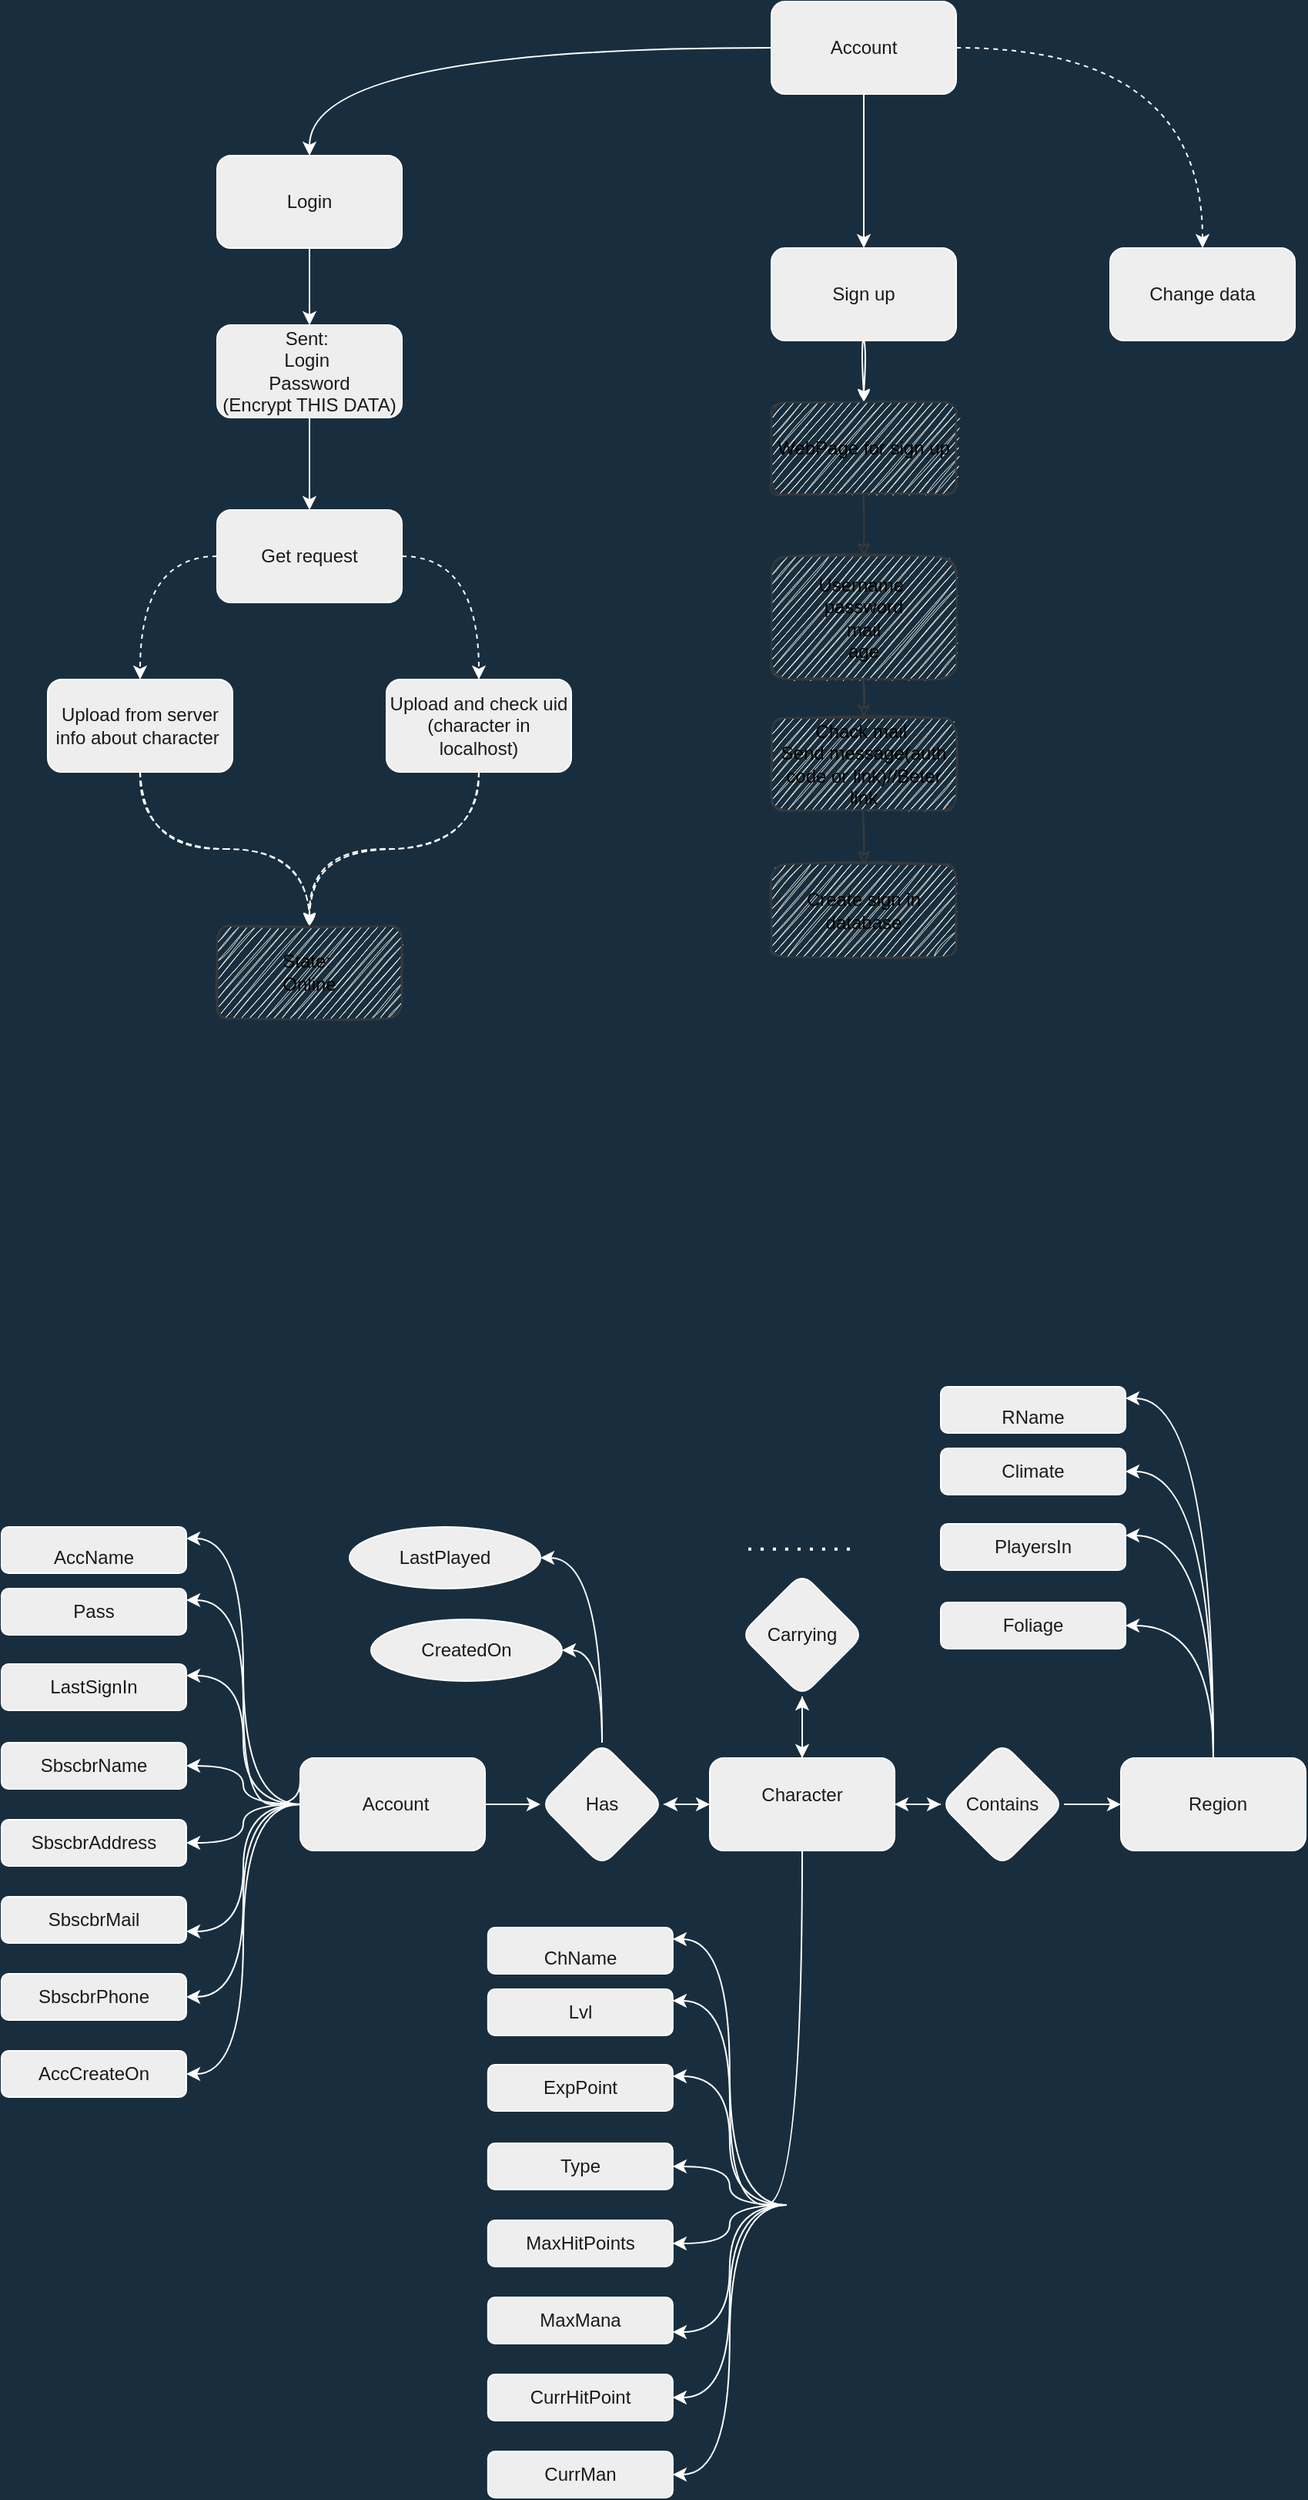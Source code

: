 <mxfile version="15.5.4" type="embed"><diagram id="xvZUNqwMbDKI735U4F8N" name="Page-1"><mxGraphModel dx="1076" dy="694" grid="1" gridSize="10" guides="1" tooltips="1" connect="1" arrows="1" fold="1" page="1" pageScale="1" pageWidth="827" pageHeight="1169" background="#182E3E" math="0" shadow="0"><root><mxCell id="0"/><mxCell id="1" parent="0"/><mxCell id="nhhLQnxz0LdLholDHexb-1" value="" style="rounded=1;whiteSpace=wrap;html=1;fillColor=#EEEEEE;strokeColor=#FFFFFF;fontColor=#1A1A1A;" parent="1" vertex="1"><mxGeometry x="100" y="1080" width="120" height="30" as="geometry"/></mxCell><mxCell id="nhhLQnxz0LdLholDHexb-2" value="" style="rounded=1;whiteSpace=wrap;html=1;fillColor=#EEEEEE;strokeColor=#FFFFFF;fontColor=#1A1A1A;" parent="1" vertex="1"><mxGeometry x="100" y="1120" width="120" height="30" as="geometry"/></mxCell><mxCell id="nhhLQnxz0LdLholDHexb-3" value="" style="rounded=1;whiteSpace=wrap;html=1;fillColor=#EEEEEE;strokeColor=#FFFFFF;fontColor=#1A1A1A;" parent="1" vertex="1"><mxGeometry x="100" y="1420" width="120" height="30" as="geometry"/></mxCell><mxCell id="nhhLQnxz0LdLholDHexb-4" value="" style="rounded=1;whiteSpace=wrap;html=1;fillColor=#EEEEEE;strokeColor=#FFFFFF;fontColor=#1A1A1A;" parent="1" vertex="1"><mxGeometry x="100" y="1370" width="120" height="30" as="geometry"/></mxCell><mxCell id="nhhLQnxz0LdLholDHexb-5" value="" style="rounded=1;whiteSpace=wrap;html=1;fillColor=#EEEEEE;strokeColor=#FFFFFF;fontColor=#1A1A1A;" parent="1" vertex="1"><mxGeometry x="100" y="1270" width="120" height="30" as="geometry"/></mxCell><mxCell id="nhhLQnxz0LdLholDHexb-6" value="" style="rounded=1;whiteSpace=wrap;html=1;fillColor=#EEEEEE;strokeColor=#FFFFFF;fontColor=#1A1A1A;" parent="1" vertex="1"><mxGeometry x="100" y="1320" width="120" height="30" as="geometry"/></mxCell><mxCell id="nhhLQnxz0LdLholDHexb-7" value="" style="rounded=1;whiteSpace=wrap;html=1;fillColor=#EEEEEE;strokeColor=#FFFFFF;fontColor=#1A1A1A;" parent="1" vertex="1"><mxGeometry x="100" y="1169" width="120" height="30" as="geometry"/></mxCell><mxCell id="nhhLQnxz0LdLholDHexb-8" value="" style="rounded=1;whiteSpace=wrap;html=1;fillColor=#EEEEEE;strokeColor=#FFFFFF;fontColor=#1A1A1A;" parent="1" vertex="1"><mxGeometry x="100" y="1220" width="120" height="30" as="geometry"/></mxCell><mxCell id="nhhLQnxz0LdLholDHexb-11" style="edgeStyle=orthogonalEdgeStyle;rounded=1;orthogonalLoop=1;jettySize=auto;html=1;exitX=0;exitY=0.25;exitDx=0;exitDy=0;entryX=1;entryY=0.25;entryDx=0;entryDy=0;curved=1;labelBackgroundColor=#182E3E;strokeColor=#FFFFFF;fontColor=#FFFFFF;" parent="1" source="nhhLQnxz0LdLholDHexb-9" target="nhhLQnxz0LdLholDHexb-2" edge="1"><mxGeometry relative="1" as="geometry"><Array as="points"><mxPoint x="294" y="1260"/><mxPoint x="257" y="1260"/><mxPoint x="257" y="1128"/></Array></mxGeometry></mxCell><mxCell id="nhhLQnxz0LdLholDHexb-12" style="edgeStyle=orthogonalEdgeStyle;rounded=1;orthogonalLoop=1;jettySize=auto;html=1;exitX=0;exitY=0.5;exitDx=0;exitDy=0;entryX=1;entryY=0.25;entryDx=0;entryDy=0;curved=1;labelBackgroundColor=#182E3E;strokeColor=#FFFFFF;fontColor=#FFFFFF;" parent="1" source="nhhLQnxz0LdLholDHexb-9" target="nhhLQnxz0LdLholDHexb-7" edge="1"><mxGeometry relative="1" as="geometry"><Array as="points"><mxPoint x="257" y="1260"/><mxPoint x="257" y="1177"/></Array></mxGeometry></mxCell><mxCell id="nhhLQnxz0LdLholDHexb-13" style="edgeStyle=orthogonalEdgeStyle;rounded=1;orthogonalLoop=1;jettySize=auto;html=1;exitX=0;exitY=0.5;exitDx=0;exitDy=0;entryX=1;entryY=0.5;entryDx=0;entryDy=0;curved=1;labelBackgroundColor=#182E3E;strokeColor=#FFFFFF;fontColor=#FFFFFF;" parent="1" source="nhhLQnxz0LdLholDHexb-9" target="nhhLQnxz0LdLholDHexb-8" edge="1"><mxGeometry relative="1" as="geometry"/></mxCell><mxCell id="nhhLQnxz0LdLholDHexb-14" style="edgeStyle=orthogonalEdgeStyle;rounded=1;orthogonalLoop=1;jettySize=auto;html=1;exitX=0;exitY=0.5;exitDx=0;exitDy=0;entryX=1;entryY=0.5;entryDx=0;entryDy=0;curved=1;labelBackgroundColor=#182E3E;strokeColor=#FFFFFF;fontColor=#FFFFFF;" parent="1" source="nhhLQnxz0LdLholDHexb-9" target="nhhLQnxz0LdLholDHexb-5" edge="1"><mxGeometry relative="1" as="geometry"/></mxCell><mxCell id="nhhLQnxz0LdLholDHexb-15" style="edgeStyle=orthogonalEdgeStyle;rounded=1;orthogonalLoop=1;jettySize=auto;html=1;exitX=0;exitY=0.5;exitDx=0;exitDy=0;entryX=1;entryY=0.75;entryDx=0;entryDy=0;curved=1;labelBackgroundColor=#182E3E;strokeColor=#FFFFFF;fontColor=#FFFFFF;" parent="1" source="nhhLQnxz0LdLholDHexb-9" target="nhhLQnxz0LdLholDHexb-6" edge="1"><mxGeometry relative="1" as="geometry"/></mxCell><mxCell id="nhhLQnxz0LdLholDHexb-16" style="edgeStyle=orthogonalEdgeStyle;rounded=1;orthogonalLoop=1;jettySize=auto;html=1;exitX=0;exitY=0.5;exitDx=0;exitDy=0;entryX=1;entryY=0.25;entryDx=0;entryDy=0;curved=1;labelBackgroundColor=#182E3E;strokeColor=#FFFFFF;fontColor=#FFFFFF;" parent="1" source="nhhLQnxz0LdLholDHexb-9" target="nhhLQnxz0LdLholDHexb-1" edge="1"><mxGeometry relative="1" as="geometry"/></mxCell><mxCell id="nhhLQnxz0LdLholDHexb-17" style="edgeStyle=orthogonalEdgeStyle;rounded=1;orthogonalLoop=1;jettySize=auto;html=1;exitX=0;exitY=0.5;exitDx=0;exitDy=0;entryX=1;entryY=0.5;entryDx=0;entryDy=0;curved=1;labelBackgroundColor=#182E3E;strokeColor=#FFFFFF;fontColor=#FFFFFF;" parent="1" source="nhhLQnxz0LdLholDHexb-9" target="nhhLQnxz0LdLholDHexb-4" edge="1"><mxGeometry relative="1" as="geometry"/></mxCell><mxCell id="nhhLQnxz0LdLholDHexb-18" style="edgeStyle=orthogonalEdgeStyle;rounded=1;orthogonalLoop=1;jettySize=auto;html=1;exitX=0;exitY=0.5;exitDx=0;exitDy=0;entryX=1;entryY=0.5;entryDx=0;entryDy=0;curved=1;labelBackgroundColor=#182E3E;strokeColor=#FFFFFF;fontColor=#FFFFFF;" parent="1" source="nhhLQnxz0LdLholDHexb-9" target="nhhLQnxz0LdLholDHexb-3" edge="1"><mxGeometry relative="1" as="geometry"/></mxCell><mxCell id="nhhLQnxz0LdLholDHexb-20" style="edgeStyle=orthogonalEdgeStyle;rounded=1;orthogonalLoop=1;jettySize=auto;html=1;exitX=1;exitY=0.5;exitDx=0;exitDy=0;entryX=0;entryY=0.5;entryDx=0;entryDy=0;curved=1;labelBackgroundColor=#182E3E;strokeColor=#FFFFFF;fontColor=#FFFFFF;" parent="1" source="nhhLQnxz0LdLholDHexb-9" target="nhhLQnxz0LdLholDHexb-19" edge="1"><mxGeometry relative="1" as="geometry"/></mxCell><mxCell id="nhhLQnxz0LdLholDHexb-9" value="" style="rounded=1;whiteSpace=wrap;html=1;fillColor=#EEEEEE;strokeColor=#FFFFFF;fontColor=#1A1A1A;" parent="1" vertex="1"><mxGeometry x="294" y="1230" width="120" height="60" as="geometry"/></mxCell><mxCell id="nhhLQnxz0LdLholDHexb-23" style="edgeStyle=orthogonalEdgeStyle;rounded=1;orthogonalLoop=1;jettySize=auto;html=1;exitX=0.5;exitY=0;exitDx=0;exitDy=0;entryX=1;entryY=0.5;entryDx=0;entryDy=0;curved=1;labelBackgroundColor=#182E3E;strokeColor=#FFFFFF;fontColor=#FFFFFF;" parent="1" source="nhhLQnxz0LdLholDHexb-19" target="nhhLQnxz0LdLholDHexb-22" edge="1"><mxGeometry relative="1" as="geometry"/></mxCell><mxCell id="nhhLQnxz0LdLholDHexb-24" style="edgeStyle=orthogonalEdgeStyle;rounded=1;orthogonalLoop=1;jettySize=auto;html=1;exitX=0.5;exitY=0;exitDx=0;exitDy=0;entryX=1;entryY=0.5;entryDx=0;entryDy=0;curved=1;labelBackgroundColor=#182E3E;strokeColor=#FFFFFF;fontColor=#FFFFFF;" parent="1" source="nhhLQnxz0LdLholDHexb-19" target="nhhLQnxz0LdLholDHexb-21" edge="1"><mxGeometry relative="1" as="geometry"/></mxCell><mxCell id="nhhLQnxz0LdLholDHexb-42" style="edgeStyle=orthogonalEdgeStyle;rounded=1;orthogonalLoop=1;jettySize=auto;html=1;exitX=1;exitY=0.5;exitDx=0;exitDy=0;entryX=0;entryY=0.5;entryDx=0;entryDy=0;curved=1;labelBackgroundColor=#182E3E;strokeColor=#FFFFFF;fontColor=#FFFFFF;" parent="1" source="nhhLQnxz0LdLholDHexb-19" target="nhhLQnxz0LdLholDHexb-41" edge="1"><mxGeometry relative="1" as="geometry"/></mxCell><mxCell id="nhhLQnxz0LdLholDHexb-19" value="" style="rhombus;whiteSpace=wrap;html=1;rounded=1;fillColor=#EEEEEE;strokeColor=#FFFFFF;fontColor=#1A1A1A;" parent="1" vertex="1"><mxGeometry x="450" y="1220" width="80" height="80" as="geometry"/></mxCell><mxCell id="nhhLQnxz0LdLholDHexb-21" value="" style="ellipse;whiteSpace=wrap;html=1;rounded=1;fillColor=#EEEEEE;strokeColor=#FFFFFF;fontColor=#1A1A1A;" parent="1" vertex="1"><mxGeometry x="326" y="1080" width="124" height="40" as="geometry"/></mxCell><mxCell id="nhhLQnxz0LdLholDHexb-22" value="" style="ellipse;whiteSpace=wrap;html=1;rounded=1;fillColor=#EEEEEE;strokeColor=#FFFFFF;fontColor=#1A1A1A;" parent="1" vertex="1"><mxGeometry x="340" y="1140" width="124" height="40" as="geometry"/></mxCell><mxCell id="nhhLQnxz0LdLholDHexb-43" style="edgeStyle=orthogonalEdgeStyle;rounded=1;orthogonalLoop=1;jettySize=auto;html=1;exitX=0;exitY=0.5;exitDx=0;exitDy=0;curved=1;labelBackgroundColor=#182E3E;strokeColor=#FFFFFF;fontColor=#FFFFFF;" parent="1" source="nhhLQnxz0LdLholDHexb-41" target="nhhLQnxz0LdLholDHexb-19" edge="1"><mxGeometry relative="1" as="geometry"/></mxCell><mxCell id="nhhLQnxz0LdLholDHexb-45" style="edgeStyle=orthogonalEdgeStyle;rounded=1;orthogonalLoop=1;jettySize=auto;html=1;exitX=1;exitY=0.5;exitDx=0;exitDy=0;entryX=0;entryY=0.5;entryDx=0;entryDy=0;curved=1;labelBackgroundColor=#182E3E;strokeColor=#FFFFFF;fontColor=#FFFFFF;" parent="1" source="nhhLQnxz0LdLholDHexb-41" target="nhhLQnxz0LdLholDHexb-44" edge="1"><mxGeometry relative="1" as="geometry"/></mxCell><mxCell id="nhhLQnxz0LdLholDHexb-48" style="edgeStyle=orthogonalEdgeStyle;rounded=1;orthogonalLoop=1;jettySize=auto;html=1;exitX=0.5;exitY=0;exitDx=0;exitDy=0;entryX=0.5;entryY=1;entryDx=0;entryDy=0;curved=1;labelBackgroundColor=#182E3E;strokeColor=#FFFFFF;fontColor=#FFFFFF;" parent="1" source="nhhLQnxz0LdLholDHexb-41" target="nhhLQnxz0LdLholDHexb-47" edge="1"><mxGeometry relative="1" as="geometry"/></mxCell><mxCell id="nhhLQnxz0LdLholDHexb-41" value="" style="rounded=1;whiteSpace=wrap;html=1;fillColor=#EEEEEE;strokeColor=#FFFFFF;fontColor=#1A1A1A;" parent="1" vertex="1"><mxGeometry x="560" y="1230" width="120" height="60" as="geometry"/></mxCell><mxCell id="nhhLQnxz0LdLholDHexb-46" style="edgeStyle=orthogonalEdgeStyle;rounded=1;orthogonalLoop=1;jettySize=auto;html=1;exitX=0;exitY=0.5;exitDx=0;exitDy=0;curved=1;labelBackgroundColor=#182E3E;strokeColor=#FFFFFF;fontColor=#FFFFFF;" parent="1" source="nhhLQnxz0LdLholDHexb-44" edge="1"><mxGeometry relative="1" as="geometry"><mxPoint x="680" y="1260" as="targetPoint"/></mxGeometry></mxCell><mxCell id="nhhLQnxz0LdLholDHexb-92" style="edgeStyle=orthogonalEdgeStyle;rounded=1;orthogonalLoop=1;jettySize=auto;html=1;exitX=1;exitY=0.5;exitDx=0;exitDy=0;entryX=0;entryY=0.5;entryDx=0;entryDy=0;curved=1;labelBackgroundColor=#182E3E;strokeColor=#FFFFFF;fontColor=#FFFFFF;" parent="1" source="nhhLQnxz0LdLholDHexb-44" target="nhhLQnxz0LdLholDHexb-91" edge="1"><mxGeometry relative="1" as="geometry"/></mxCell><mxCell id="nhhLQnxz0LdLholDHexb-44" value="" style="rhombus;whiteSpace=wrap;html=1;rounded=1;fillColor=#EEEEEE;strokeColor=#FFFFFF;fontColor=#1A1A1A;" parent="1" vertex="1"><mxGeometry x="710" y="1220" width="80" height="80" as="geometry"/></mxCell><mxCell id="nhhLQnxz0LdLholDHexb-49" style="edgeStyle=orthogonalEdgeStyle;rounded=1;orthogonalLoop=1;jettySize=auto;html=1;exitX=0.5;exitY=1;exitDx=0;exitDy=0;curved=1;labelBackgroundColor=#182E3E;strokeColor=#FFFFFF;fontColor=#FFFFFF;" parent="1" source="nhhLQnxz0LdLholDHexb-47" edge="1"><mxGeometry relative="1" as="geometry"><mxPoint x="620" y="1230" as="targetPoint"/></mxGeometry></mxCell><mxCell id="nhhLQnxz0LdLholDHexb-47" value="" style="rhombus;whiteSpace=wrap;html=1;rounded=1;fillColor=#EEEEEE;strokeColor=#FFFFFF;fontColor=#1A1A1A;" parent="1" vertex="1"><mxGeometry x="580" y="1110" width="80" height="80" as="geometry"/></mxCell><mxCell id="nhhLQnxz0LdLholDHexb-50" value="AccName" style="text;html=1;strokeColor=none;fillColor=none;align=center;verticalAlign=middle;whiteSpace=wrap;rounded=1;fontColor=#1A1A1A;" parent="1" vertex="1"><mxGeometry x="130" y="1085" width="60" height="30" as="geometry"/></mxCell><mxCell id="nhhLQnxz0LdLholDHexb-51" value="LastSignIn" style="text;html=1;strokeColor=none;fillColor=none;align=center;verticalAlign=middle;whiteSpace=wrap;rounded=1;fontColor=#1A1A1A;" parent="1" vertex="1"><mxGeometry x="130" y="1169" width="60" height="30" as="geometry"/></mxCell><mxCell id="nhhLQnxz0LdLholDHexb-52" value="SbscbrName" style="text;html=1;strokeColor=none;fillColor=none;align=center;verticalAlign=middle;whiteSpace=wrap;rounded=1;fontColor=#1A1A1A;" parent="1" vertex="1"><mxGeometry x="130" y="1220" width="60" height="30" as="geometry"/></mxCell><mxCell id="nhhLQnxz0LdLholDHexb-53" value="SbscbrAddress" style="text;html=1;strokeColor=none;fillColor=none;align=center;verticalAlign=middle;whiteSpace=wrap;rounded=1;fontColor=#1A1A1A;" parent="1" vertex="1"><mxGeometry x="130" y="1270" width="60" height="30" as="geometry"/></mxCell><mxCell id="nhhLQnxz0LdLholDHexb-54" value="SbscbrMail" style="text;html=1;strokeColor=none;fillColor=none;align=center;verticalAlign=middle;whiteSpace=wrap;rounded=1;fontColor=#1A1A1A;" parent="1" vertex="1"><mxGeometry x="130" y="1320" width="60" height="30" as="geometry"/></mxCell><mxCell id="nhhLQnxz0LdLholDHexb-55" value="SbscbrPhone" style="text;html=1;strokeColor=none;fillColor=none;align=center;verticalAlign=middle;whiteSpace=wrap;rounded=1;fontColor=#1A1A1A;" parent="1" vertex="1"><mxGeometry x="130" y="1370" width="60" height="30" as="geometry"/></mxCell><mxCell id="nhhLQnxz0LdLholDHexb-56" value="AccCreateOn" style="text;html=1;strokeColor=none;fillColor=none;align=center;verticalAlign=middle;whiteSpace=wrap;rounded=1;fontColor=#1A1A1A;" parent="1" vertex="1"><mxGeometry x="130" y="1420" width="60" height="30" as="geometry"/></mxCell><mxCell id="nhhLQnxz0LdLholDHexb-59" value="Pass" style="text;html=1;strokeColor=none;fillColor=none;align=center;verticalAlign=middle;whiteSpace=wrap;rounded=1;fontColor=#1A1A1A;" parent="1" vertex="1"><mxGeometry x="130" y="1120" width="60" height="30" as="geometry"/></mxCell><mxCell id="nhhLQnxz0LdLholDHexb-60" value="" style="rounded=1;whiteSpace=wrap;html=1;fillColor=#EEEEEE;strokeColor=#FFFFFF;fontColor=#1A1A1A;" parent="1" vertex="1"><mxGeometry x="415.93" y="1340" width="120" height="30" as="geometry"/></mxCell><mxCell id="nhhLQnxz0LdLholDHexb-61" value="" style="rounded=1;whiteSpace=wrap;html=1;fillColor=#EEEEEE;strokeColor=#FFFFFF;fontColor=#1A1A1A;" parent="1" vertex="1"><mxGeometry x="415.93" y="1380" width="120" height="30" as="geometry"/></mxCell><mxCell id="nhhLQnxz0LdLholDHexb-62" value="" style="rounded=1;whiteSpace=wrap;html=1;fillColor=#EEEEEE;strokeColor=#FFFFFF;fontColor=#1A1A1A;" parent="1" vertex="1"><mxGeometry x="415.93" y="1680" width="120" height="30" as="geometry"/></mxCell><mxCell id="nhhLQnxz0LdLholDHexb-63" value="" style="rounded=1;whiteSpace=wrap;html=1;fillColor=#EEEEEE;strokeColor=#FFFFFF;fontColor=#1A1A1A;" parent="1" vertex="1"><mxGeometry x="415.93" y="1630" width="120" height="30" as="geometry"/></mxCell><mxCell id="nhhLQnxz0LdLholDHexb-64" value="" style="rounded=1;whiteSpace=wrap;html=1;fillColor=#EEEEEE;strokeColor=#FFFFFF;fontColor=#1A1A1A;" parent="1" vertex="1"><mxGeometry x="415.93" y="1530" width="120" height="30" as="geometry"/></mxCell><mxCell id="nhhLQnxz0LdLholDHexb-65" value="" style="rounded=1;whiteSpace=wrap;html=1;fillColor=#EEEEEE;strokeColor=#FFFFFF;fontColor=#1A1A1A;" parent="1" vertex="1"><mxGeometry x="415.93" y="1580" width="120" height="30" as="geometry"/></mxCell><mxCell id="nhhLQnxz0LdLholDHexb-66" value="" style="rounded=1;whiteSpace=wrap;html=1;fillColor=#EEEEEE;strokeColor=#FFFFFF;fontColor=#1A1A1A;" parent="1" vertex="1"><mxGeometry x="415.93" y="1429" width="120" height="30" as="geometry"/></mxCell><mxCell id="nhhLQnxz0LdLholDHexb-67" value="" style="rounded=1;whiteSpace=wrap;html=1;fillColor=#EEEEEE;strokeColor=#FFFFFF;fontColor=#1A1A1A;" parent="1" vertex="1"><mxGeometry x="415.93" y="1480" width="120" height="30" as="geometry"/></mxCell><mxCell id="nhhLQnxz0LdLholDHexb-68" style="edgeStyle=orthogonalEdgeStyle;rounded=1;orthogonalLoop=1;jettySize=auto;html=1;exitX=0.5;exitY=1;exitDx=0;exitDy=0;entryX=1;entryY=0.25;entryDx=0;entryDy=0;curved=1;labelBackgroundColor=#182E3E;strokeColor=#FFFFFF;fontColor=#FFFFFF;" parent="1" source="nhhLQnxz0LdLholDHexb-41" target="nhhLQnxz0LdLholDHexb-61" edge="1"><mxGeometry relative="1" as="geometry"><mxPoint x="609.93" y="1505" as="sourcePoint"/><Array as="points"><mxPoint x="620" y="1520"/><mxPoint x="573" y="1520"/><mxPoint x="573" y="1387"/></Array></mxGeometry></mxCell><mxCell id="nhhLQnxz0LdLholDHexb-69" style="edgeStyle=orthogonalEdgeStyle;rounded=1;orthogonalLoop=1;jettySize=auto;html=1;exitX=0;exitY=0.5;exitDx=0;exitDy=0;entryX=1;entryY=0.25;entryDx=0;entryDy=0;curved=1;labelBackgroundColor=#182E3E;strokeColor=#FFFFFF;fontColor=#FFFFFF;" parent="1" target="nhhLQnxz0LdLholDHexb-66" edge="1"><mxGeometry relative="1" as="geometry"><mxPoint x="609.93" y="1520" as="sourcePoint"/><Array as="points"><mxPoint x="572.93" y="1520"/><mxPoint x="572.93" y="1437"/></Array></mxGeometry></mxCell><mxCell id="nhhLQnxz0LdLholDHexb-70" style="edgeStyle=orthogonalEdgeStyle;rounded=1;orthogonalLoop=1;jettySize=auto;html=1;exitX=0;exitY=0.5;exitDx=0;exitDy=0;entryX=1;entryY=0.5;entryDx=0;entryDy=0;curved=1;labelBackgroundColor=#182E3E;strokeColor=#FFFFFF;fontColor=#FFFFFF;" parent="1" target="nhhLQnxz0LdLholDHexb-67" edge="1"><mxGeometry relative="1" as="geometry"><mxPoint x="609.93" y="1520" as="sourcePoint"/></mxGeometry></mxCell><mxCell id="nhhLQnxz0LdLholDHexb-71" style="edgeStyle=orthogonalEdgeStyle;rounded=1;orthogonalLoop=1;jettySize=auto;html=1;exitX=0;exitY=0.5;exitDx=0;exitDy=0;entryX=1;entryY=0.5;entryDx=0;entryDy=0;curved=1;labelBackgroundColor=#182E3E;strokeColor=#FFFFFF;fontColor=#FFFFFF;" parent="1" target="nhhLQnxz0LdLholDHexb-64" edge="1"><mxGeometry relative="1" as="geometry"><mxPoint x="609.93" y="1520" as="sourcePoint"/></mxGeometry></mxCell><mxCell id="nhhLQnxz0LdLholDHexb-72" style="edgeStyle=orthogonalEdgeStyle;rounded=1;orthogonalLoop=1;jettySize=auto;html=1;exitX=0;exitY=0.5;exitDx=0;exitDy=0;entryX=1;entryY=0.75;entryDx=0;entryDy=0;curved=1;labelBackgroundColor=#182E3E;strokeColor=#FFFFFF;fontColor=#FFFFFF;" parent="1" target="nhhLQnxz0LdLholDHexb-65" edge="1"><mxGeometry relative="1" as="geometry"><mxPoint x="609.93" y="1520" as="sourcePoint"/></mxGeometry></mxCell><mxCell id="nhhLQnxz0LdLholDHexb-73" style="edgeStyle=orthogonalEdgeStyle;rounded=1;orthogonalLoop=1;jettySize=auto;html=1;exitX=0;exitY=0.5;exitDx=0;exitDy=0;entryX=1;entryY=0.25;entryDx=0;entryDy=0;curved=1;labelBackgroundColor=#182E3E;strokeColor=#FFFFFF;fontColor=#FFFFFF;" parent="1" target="nhhLQnxz0LdLholDHexb-60" edge="1"><mxGeometry relative="1" as="geometry"><mxPoint x="609.93" y="1520" as="sourcePoint"/></mxGeometry></mxCell><mxCell id="nhhLQnxz0LdLholDHexb-74" style="edgeStyle=orthogonalEdgeStyle;rounded=1;orthogonalLoop=1;jettySize=auto;html=1;exitX=0;exitY=0.5;exitDx=0;exitDy=0;entryX=1;entryY=0.5;entryDx=0;entryDy=0;curved=1;labelBackgroundColor=#182E3E;strokeColor=#FFFFFF;fontColor=#FFFFFF;" parent="1" target="nhhLQnxz0LdLholDHexb-63" edge="1"><mxGeometry relative="1" as="geometry"><mxPoint x="609.93" y="1520" as="sourcePoint"/></mxGeometry></mxCell><mxCell id="nhhLQnxz0LdLholDHexb-75" style="edgeStyle=orthogonalEdgeStyle;rounded=1;orthogonalLoop=1;jettySize=auto;html=1;exitX=0;exitY=0.5;exitDx=0;exitDy=0;entryX=1;entryY=0.5;entryDx=0;entryDy=0;curved=1;labelBackgroundColor=#182E3E;strokeColor=#FFFFFF;fontColor=#FFFFFF;" parent="1" target="nhhLQnxz0LdLholDHexb-62" edge="1"><mxGeometry relative="1" as="geometry"><mxPoint x="609.93" y="1520" as="sourcePoint"/></mxGeometry></mxCell><mxCell id="nhhLQnxz0LdLholDHexb-76" value="ChName" style="text;html=1;strokeColor=none;fillColor=none;align=center;verticalAlign=middle;whiteSpace=wrap;rounded=1;fontColor=#1A1A1A;" parent="1" vertex="1"><mxGeometry x="445.93" y="1345" width="60" height="30" as="geometry"/></mxCell><mxCell id="nhhLQnxz0LdLholDHexb-77" value="ExpPoint" style="text;html=1;strokeColor=none;fillColor=none;align=center;verticalAlign=middle;whiteSpace=wrap;rounded=1;fontColor=#1A1A1A;" parent="1" vertex="1"><mxGeometry x="445.93" y="1429" width="60" height="30" as="geometry"/></mxCell><mxCell id="nhhLQnxz0LdLholDHexb-78" value="Type" style="text;html=1;strokeColor=none;fillColor=none;align=center;verticalAlign=middle;whiteSpace=wrap;rounded=1;fontColor=#1A1A1A;" parent="1" vertex="1"><mxGeometry x="445.93" y="1480" width="60" height="30" as="geometry"/></mxCell><mxCell id="nhhLQnxz0LdLholDHexb-79" value="MaxHitPoints" style="text;html=1;strokeColor=none;fillColor=none;align=center;verticalAlign=middle;whiteSpace=wrap;rounded=1;fontColor=#1A1A1A;" parent="1" vertex="1"><mxGeometry x="445.93" y="1530" width="60" height="30" as="geometry"/></mxCell><mxCell id="nhhLQnxz0LdLholDHexb-80" value="MaxMana" style="text;html=1;strokeColor=none;fillColor=none;align=center;verticalAlign=middle;whiteSpace=wrap;rounded=1;fontColor=#1A1A1A;" parent="1" vertex="1"><mxGeometry x="445.93" y="1580" width="60" height="30" as="geometry"/></mxCell><mxCell id="nhhLQnxz0LdLholDHexb-81" value="CurrHitPoint" style="text;html=1;strokeColor=none;fillColor=none;align=center;verticalAlign=middle;whiteSpace=wrap;rounded=1;fontColor=#1A1A1A;" parent="1" vertex="1"><mxGeometry x="445.93" y="1630" width="60" height="30" as="geometry"/></mxCell><mxCell id="nhhLQnxz0LdLholDHexb-82" value="CurrMan" style="text;html=1;strokeColor=none;fillColor=none;align=center;verticalAlign=middle;whiteSpace=wrap;rounded=1;fontColor=#1A1A1A;" parent="1" vertex="1"><mxGeometry x="445.93" y="1680" width="60" height="30" as="geometry"/></mxCell><mxCell id="nhhLQnxz0LdLholDHexb-83" value="Lvl" style="text;html=1;strokeColor=none;fillColor=none;align=center;verticalAlign=middle;whiteSpace=wrap;rounded=1;fontColor=#1A1A1A;" parent="1" vertex="1"><mxGeometry x="445.93" y="1380" width="60" height="30" as="geometry"/></mxCell><mxCell id="nhhLQnxz0LdLholDHexb-84" value="Account" style="text;html=1;strokeColor=none;fillColor=none;align=center;verticalAlign=middle;whiteSpace=wrap;rounded=1;fontColor=#1A1A1A;" parent="1" vertex="1"><mxGeometry x="326" y="1245" width="60" height="30" as="geometry"/></mxCell><mxCell id="nhhLQnxz0LdLholDHexb-85" value="CreatedOn" style="text;html=1;strokeColor=none;fillColor=none;align=center;verticalAlign=middle;whiteSpace=wrap;rounded=1;fontColor=#1A1A1A;" parent="1" vertex="1"><mxGeometry x="372" y="1145" width="60" height="30" as="geometry"/></mxCell><mxCell id="nhhLQnxz0LdLholDHexb-86" value="LastPlayed" style="text;html=1;strokeColor=none;fillColor=none;align=center;verticalAlign=middle;whiteSpace=wrap;rounded=1;fontColor=#1A1A1A;" parent="1" vertex="1"><mxGeometry x="358" y="1085" width="60" height="30" as="geometry"/></mxCell><mxCell id="nhhLQnxz0LdLholDHexb-87" value="Has" style="text;html=1;strokeColor=none;fillColor=none;align=center;verticalAlign=middle;whiteSpace=wrap;rounded=1;fontColor=#1A1A1A;" parent="1" vertex="1"><mxGeometry x="460" y="1245" width="60" height="30" as="geometry"/></mxCell><mxCell id="nhhLQnxz0LdLholDHexb-88" value="Character" style="text;html=1;strokeColor=none;fillColor=none;align=center;verticalAlign=middle;whiteSpace=wrap;rounded=1;fontColor=#1A1A1A;" parent="1" vertex="1"><mxGeometry x="590" y="1239" width="60" height="30" as="geometry"/></mxCell><mxCell id="nhhLQnxz0LdLholDHexb-89" value="Carrying" style="text;html=1;strokeColor=none;fillColor=none;align=center;verticalAlign=middle;whiteSpace=wrap;rounded=1;fontColor=#1A1A1A;" parent="1" vertex="1"><mxGeometry x="590" y="1135" width="60" height="30" as="geometry"/></mxCell><mxCell id="nhhLQnxz0LdLholDHexb-90" value="Contains" style="text;html=1;strokeColor=none;fillColor=none;align=center;verticalAlign=middle;whiteSpace=wrap;rounded=1;fontColor=#1A1A1A;" parent="1" vertex="1"><mxGeometry x="720" y="1245" width="60" height="30" as="geometry"/></mxCell><mxCell id="nhhLQnxz0LdLholDHexb-105" style="edgeStyle=orthogonalEdgeStyle;rounded=1;orthogonalLoop=1;jettySize=auto;html=1;exitX=0.5;exitY=0;exitDx=0;exitDy=0;entryX=1;entryY=0.5;entryDx=0;entryDy=0;curved=1;labelBackgroundColor=#182E3E;strokeColor=#FFFFFF;fontColor=#FFFFFF;" parent="1" source="nhhLQnxz0LdLholDHexb-91" target="nhhLQnxz0LdLholDHexb-94" edge="1"><mxGeometry relative="1" as="geometry"/></mxCell><mxCell id="nhhLQnxz0LdLholDHexb-91" value="" style="rounded=1;whiteSpace=wrap;html=1;fillColor=#EEEEEE;strokeColor=#FFFFFF;fontColor=#1A1A1A;" parent="1" vertex="1"><mxGeometry x="827" y="1230" width="120" height="60" as="geometry"/></mxCell><mxCell id="nhhLQnxz0LdLholDHexb-93" value="" style="rounded=1;whiteSpace=wrap;html=1;fillColor=#EEEEEE;strokeColor=#FFFFFF;fontColor=#1A1A1A;" parent="1" vertex="1"><mxGeometry x="710" y="989" width="120" height="30" as="geometry"/></mxCell><mxCell id="nhhLQnxz0LdLholDHexb-94" value="" style="rounded=1;whiteSpace=wrap;html=1;fillColor=#EEEEEE;strokeColor=#FFFFFF;fontColor=#1A1A1A;" parent="1" vertex="1"><mxGeometry x="710" y="1029" width="120" height="30" as="geometry"/></mxCell><mxCell id="nhhLQnxz0LdLholDHexb-95" value="" style="rounded=1;whiteSpace=wrap;html=1;fillColor=#EEEEEE;strokeColor=#FFFFFF;fontColor=#1A1A1A;" parent="1" vertex="1"><mxGeometry x="710" y="1078" width="120" height="30" as="geometry"/></mxCell><mxCell id="nhhLQnxz0LdLholDHexb-96" value="" style="rounded=1;whiteSpace=wrap;html=1;fillColor=#EEEEEE;strokeColor=#FFFFFF;fontColor=#1A1A1A;" parent="1" vertex="1"><mxGeometry x="710" y="1129" width="120" height="30" as="geometry"/></mxCell><mxCell id="nhhLQnxz0LdLholDHexb-97" style="edgeStyle=orthogonalEdgeStyle;rounded=1;orthogonalLoop=1;jettySize=auto;html=1;exitX=0.5;exitY=0;exitDx=0;exitDy=0;entryX=1;entryY=0.25;entryDx=0;entryDy=0;curved=1;labelBackgroundColor=#182E3E;strokeColor=#FFFFFF;fontColor=#FFFFFF;" parent="1" source="nhhLQnxz0LdLholDHexb-91" target="nhhLQnxz0LdLholDHexb-95" edge="1"><mxGeometry relative="1" as="geometry"><mxPoint x="904" y="1169" as="sourcePoint"/><Array as="points"><mxPoint x="887" y="1085"/></Array></mxGeometry></mxCell><mxCell id="nhhLQnxz0LdLholDHexb-98" style="edgeStyle=orthogonalEdgeStyle;rounded=1;orthogonalLoop=1;jettySize=auto;html=1;exitX=0.5;exitY=0;exitDx=0;exitDy=0;entryX=1;entryY=0.5;entryDx=0;entryDy=0;curved=1;labelBackgroundColor=#182E3E;strokeColor=#FFFFFF;fontColor=#FFFFFF;" parent="1" source="nhhLQnxz0LdLholDHexb-91" target="nhhLQnxz0LdLholDHexb-96" edge="1"><mxGeometry relative="1" as="geometry"><mxPoint x="904" y="1169" as="sourcePoint"/></mxGeometry></mxCell><mxCell id="nhhLQnxz0LdLholDHexb-99" style="edgeStyle=orthogonalEdgeStyle;rounded=1;orthogonalLoop=1;jettySize=auto;html=1;exitX=0.5;exitY=0;exitDx=0;exitDy=0;entryX=1;entryY=0.25;entryDx=0;entryDy=0;curved=1;labelBackgroundColor=#182E3E;strokeColor=#FFFFFF;fontColor=#FFFFFF;" parent="1" source="nhhLQnxz0LdLholDHexb-91" target="nhhLQnxz0LdLholDHexb-93" edge="1"><mxGeometry relative="1" as="geometry"><mxPoint x="904" y="1169" as="sourcePoint"/></mxGeometry></mxCell><mxCell id="nhhLQnxz0LdLholDHexb-100" value="RName" style="text;html=1;strokeColor=none;fillColor=none;align=center;verticalAlign=middle;whiteSpace=wrap;rounded=1;fontColor=#1A1A1A;" parent="1" vertex="1"><mxGeometry x="740" y="994" width="60" height="30" as="geometry"/></mxCell><mxCell id="nhhLQnxz0LdLholDHexb-101" value="PlayersIn" style="text;html=1;strokeColor=none;fillColor=none;align=center;verticalAlign=middle;whiteSpace=wrap;rounded=1;fontColor=#1A1A1A;" parent="1" vertex="1"><mxGeometry x="740" y="1078" width="60" height="30" as="geometry"/></mxCell><mxCell id="nhhLQnxz0LdLholDHexb-102" value="Foliage" style="text;html=1;strokeColor=none;fillColor=none;align=center;verticalAlign=middle;whiteSpace=wrap;rounded=1;fontColor=#1A1A1A;" parent="1" vertex="1"><mxGeometry x="740" y="1129" width="60" height="30" as="geometry"/></mxCell><mxCell id="nhhLQnxz0LdLholDHexb-103" value="Climate" style="text;html=1;strokeColor=none;fillColor=none;align=center;verticalAlign=middle;whiteSpace=wrap;rounded=1;fontColor=#1A1A1A;" parent="1" vertex="1"><mxGeometry x="740" y="1029" width="60" height="30" as="geometry"/></mxCell><mxCell id="nhhLQnxz0LdLholDHexb-106" value="Region" style="text;html=1;strokeColor=none;fillColor=none;align=center;verticalAlign=middle;whiteSpace=wrap;rounded=1;fontColor=#1A1A1A;" parent="1" vertex="1"><mxGeometry x="860" y="1245" width="60" height="30" as="geometry"/></mxCell><mxCell id="nhhLQnxz0LdLholDHexb-107" value="" style="endArrow=none;dashed=1;html=1;dashPattern=1 3;strokeWidth=2;rounded=1;curved=1;labelBackgroundColor=#182E3E;strokeColor=#FFFFFF;fontColor=#FFFFFF;" parent="1" edge="1"><mxGeometry width="50" height="50" relative="1" as="geometry"><mxPoint x="585" y="1094.33" as="sourcePoint"/><mxPoint x="655" y="1094.33" as="targetPoint"/></mxGeometry></mxCell><mxCell id="P69U2725cBdZ90KosVGv-9" style="edgeStyle=orthogonalEdgeStyle;rounded=1;orthogonalLoop=1;jettySize=auto;html=1;exitX=0.5;exitY=1;exitDx=0;exitDy=0;entryX=0.5;entryY=0;entryDx=0;entryDy=0;curved=1;labelBackgroundColor=#182E3E;strokeColor=#FFFFFF;fontColor=#FFFFFF;" parent="1" source="P69U2725cBdZ90KosVGv-1" target="P69U2725cBdZ90KosVGv-8" edge="1"><mxGeometry relative="1" as="geometry"/></mxCell><mxCell id="P69U2725cBdZ90KosVGv-1" value="Login" style="rounded=1;whiteSpace=wrap;html=1;fillColor=#EEEEEE;strokeColor=#FFFFFF;fontColor=#1A1A1A;" parent="1" vertex="1"><mxGeometry x="240" y="190" width="120" height="60" as="geometry"/></mxCell><mxCell id="P69U2725cBdZ90KosVGv-18" style="edgeStyle=orthogonalEdgeStyle;curved=1;rounded=1;sketch=1;orthogonalLoop=1;jettySize=auto;html=1;exitX=0.5;exitY=1;exitDx=0;exitDy=0;entryX=0.5;entryY=0;entryDx=0;entryDy=0;fontColor=#FFFFFF;strokeColor=#FFFFFF;" parent="1" source="P69U2725cBdZ90KosVGv-2" target="P69U2725cBdZ90KosVGv-17" edge="1"><mxGeometry relative="1" as="geometry"/></mxCell><mxCell id="P69U2725cBdZ90KosVGv-2" value="Sign up" style="rounded=1;whiteSpace=wrap;html=1;fillColor=#EEEEEE;strokeColor=#FFFFFF;fontColor=#1A1A1A;" parent="1" vertex="1"><mxGeometry x="600" y="250" width="120" height="60" as="geometry"/></mxCell><mxCell id="P69U2725cBdZ90KosVGv-3" value="Change data" style="rounded=1;whiteSpace=wrap;html=1;fillColor=#EEEEEE;strokeColor=#FFFFFF;fontColor=#1A1A1A;" parent="1" vertex="1"><mxGeometry x="820" y="250" width="120" height="60" as="geometry"/></mxCell><mxCell id="P69U2725cBdZ90KosVGv-5" style="edgeStyle=orthogonalEdgeStyle;rounded=1;orthogonalLoop=1;jettySize=auto;html=1;exitX=0;exitY=0.5;exitDx=0;exitDy=0;curved=1;labelBackgroundColor=#182E3E;strokeColor=#FFFFFF;fontColor=#FFFFFF;" parent="1" source="P69U2725cBdZ90KosVGv-4" target="P69U2725cBdZ90KosVGv-1" edge="1"><mxGeometry relative="1" as="geometry"/></mxCell><mxCell id="P69U2725cBdZ90KosVGv-6" style="edgeStyle=orthogonalEdgeStyle;rounded=1;orthogonalLoop=1;jettySize=auto;html=1;exitX=0.5;exitY=1;exitDx=0;exitDy=0;curved=1;labelBackgroundColor=#182E3E;strokeColor=#FFFFFF;fontColor=#FFFFFF;" parent="1" source="P69U2725cBdZ90KosVGv-4" target="P69U2725cBdZ90KosVGv-2" edge="1"><mxGeometry relative="1" as="geometry"/></mxCell><mxCell id="P69U2725cBdZ90KosVGv-7" style="edgeStyle=orthogonalEdgeStyle;rounded=1;orthogonalLoop=1;jettySize=auto;html=1;exitX=1;exitY=0.5;exitDx=0;exitDy=0;entryX=0.5;entryY=0;entryDx=0;entryDy=0;curved=1;labelBackgroundColor=#182E3E;strokeColor=#FFFFFF;fontColor=#FFFFFF;dashed=1;" parent="1" source="P69U2725cBdZ90KosVGv-4" target="P69U2725cBdZ90KosVGv-3" edge="1"><mxGeometry relative="1" as="geometry"/></mxCell><mxCell id="P69U2725cBdZ90KosVGv-4" value="Account" style="rounded=1;whiteSpace=wrap;html=1;fillColor=#EEEEEE;strokeColor=#FFFFFF;fontColor=#1A1A1A;" parent="1" vertex="1"><mxGeometry x="600" y="90" width="120" height="60" as="geometry"/></mxCell><mxCell id="P69U2725cBdZ90KosVGv-11" style="edgeStyle=orthogonalEdgeStyle;rounded=1;orthogonalLoop=1;jettySize=auto;html=1;exitX=0.5;exitY=1;exitDx=0;exitDy=0;entryX=0.5;entryY=0;entryDx=0;entryDy=0;curved=1;labelBackgroundColor=#182E3E;strokeColor=#FFFFFF;fontColor=#FFFFFF;" parent="1" source="P69U2725cBdZ90KosVGv-8" target="P69U2725cBdZ90KosVGv-10" edge="1"><mxGeometry relative="1" as="geometry"/></mxCell><mxCell id="P69U2725cBdZ90KosVGv-8" value="Sent:&amp;nbsp;&lt;br&gt;Login&amp;nbsp;&lt;br&gt;Password&lt;br&gt;(Encrypt THIS DATA)" style="rounded=1;whiteSpace=wrap;html=1;fillColor=#EEEEEE;strokeColor=#FFFFFF;fontColor=#1A1A1A;" parent="1" vertex="1"><mxGeometry x="240" y="300" width="120" height="60" as="geometry"/></mxCell><mxCell id="P69U2725cBdZ90KosVGv-14" style="edgeStyle=orthogonalEdgeStyle;rounded=1;orthogonalLoop=1;jettySize=auto;html=1;exitX=0;exitY=0.5;exitDx=0;exitDy=0;entryX=0.5;entryY=0;entryDx=0;entryDy=0;curved=1;labelBackgroundColor=#182E3E;strokeColor=#FFFFFF;fontColor=#FFFFFF;dashed=1;" parent="1" source="P69U2725cBdZ90KosVGv-10" target="P69U2725cBdZ90KosVGv-12" edge="1"><mxGeometry relative="1" as="geometry"/></mxCell><mxCell id="P69U2725cBdZ90KosVGv-15" style="edgeStyle=orthogonalEdgeStyle;rounded=1;orthogonalLoop=1;jettySize=auto;html=1;exitX=1;exitY=0.5;exitDx=0;exitDy=0;entryX=0.5;entryY=0;entryDx=0;entryDy=0;curved=1;labelBackgroundColor=#182E3E;strokeColor=#FFFFFF;fontColor=#FFFFFF;dashed=1;" parent="1" source="P69U2725cBdZ90KosVGv-10" target="P69U2725cBdZ90KosVGv-13" edge="1"><mxGeometry relative="1" as="geometry"/></mxCell><mxCell id="P69U2725cBdZ90KosVGv-10" value="Get request" style="rounded=1;whiteSpace=wrap;html=1;fillColor=#EEEEEE;strokeColor=#FFFFFF;fontColor=#1A1A1A;" parent="1" vertex="1"><mxGeometry x="240" y="420" width="120" height="60" as="geometry"/></mxCell><mxCell id="P69U2725cBdZ90KosVGv-23" style="edgeStyle=orthogonalEdgeStyle;curved=1;rounded=1;sketch=1;orthogonalLoop=1;jettySize=auto;html=1;exitX=0.5;exitY=1;exitDx=0;exitDy=0;entryX=0.5;entryY=0;entryDx=0;entryDy=0;dashed=1;fontColor=#FFFFFF;strokeColor=#FFFFFF;" parent="1" source="P69U2725cBdZ90KosVGv-12" target="P69U2725cBdZ90KosVGv-22" edge="1"><mxGeometry relative="1" as="geometry"/></mxCell><mxCell id="P69U2725cBdZ90KosVGv-12" value="Upload from server info about character&amp;nbsp;" style="rounded=1;whiteSpace=wrap;html=1;fillColor=#EEEEEE;strokeColor=#FFFFFF;fontColor=#1A1A1A;" parent="1" vertex="1"><mxGeometry x="130" y="530" width="120" height="60" as="geometry"/></mxCell><mxCell id="P69U2725cBdZ90KosVGv-24" style="edgeStyle=orthogonalEdgeStyle;curved=1;rounded=1;sketch=1;orthogonalLoop=1;jettySize=auto;html=1;exitX=0.5;exitY=1;exitDx=0;exitDy=0;dashed=1;fontColor=#FFFFFF;strokeColor=#FFFFFF;entryX=0.5;entryY=0;entryDx=0;entryDy=0;" parent="1" source="P69U2725cBdZ90KosVGv-13" target="P69U2725cBdZ90KosVGv-22" edge="1"><mxGeometry relative="1" as="geometry"><mxPoint x="280" y="680" as="targetPoint"/></mxGeometry></mxCell><mxCell id="P69U2725cBdZ90KosVGv-13" value="Upload and check uid&lt;br&gt;(character&amp;nbsp;in localhost)" style="rounded=1;whiteSpace=wrap;html=1;fillColor=#EEEEEE;strokeColor=#FFFFFF;fontColor=#1A1A1A;" parent="1" vertex="1"><mxGeometry x="350" y="530" width="120" height="60" as="geometry"/></mxCell><mxCell id="P69U2725cBdZ90KosVGv-21" style="edgeStyle=orthogonalEdgeStyle;curved=1;rounded=1;sketch=1;orthogonalLoop=1;jettySize=auto;html=1;exitX=0.5;exitY=1;exitDx=0;exitDy=0;entryX=0.5;entryY=0;entryDx=0;entryDy=0;fontColor=#FFFFFF;strokeColor=#36393d;fillColor=#f9f7ed;" parent="1" source="P69U2725cBdZ90KosVGv-16" target="P69U2725cBdZ90KosVGv-20" edge="1"><mxGeometry relative="1" as="geometry"/></mxCell><mxCell id="P69U2725cBdZ90KosVGv-16" value="Username&amp;nbsp;&lt;br&gt;password&lt;br&gt;mail&lt;br&gt;age&lt;br&gt;" style="rounded=1;whiteSpace=wrap;html=1;sketch=1;strokeColor=#36393d;fillColor=#f9f7ed;" parent="1" vertex="1"><mxGeometry x="600" y="450" width="120" height="80" as="geometry"/></mxCell><mxCell id="P69U2725cBdZ90KosVGv-19" style="edgeStyle=orthogonalEdgeStyle;curved=1;rounded=1;sketch=1;orthogonalLoop=1;jettySize=auto;html=1;exitX=0.5;exitY=1;exitDx=0;exitDy=0;entryX=0.5;entryY=0;entryDx=0;entryDy=0;fontColor=#FFFFFF;strokeColor=#36393d;fillColor=#f9f7ed;" parent="1" source="P69U2725cBdZ90KosVGv-17" target="P69U2725cBdZ90KosVGv-16" edge="1"><mxGeometry relative="1" as="geometry"/></mxCell><mxCell id="P69U2725cBdZ90KosVGv-17" value="WebPage for sign up" style="rounded=1;whiteSpace=wrap;html=1;sketch=1;strokeColor=#36393d;fillColor=#f9f7ed;" parent="1" vertex="1"><mxGeometry x="600" y="350" width="120" height="60" as="geometry"/></mxCell><mxCell id="P69U2725cBdZ90KosVGv-26" style="edgeStyle=orthogonalEdgeStyle;curved=1;rounded=1;sketch=1;orthogonalLoop=1;jettySize=auto;html=1;exitX=0.5;exitY=1;exitDx=0;exitDy=0;entryX=0.5;entryY=0;entryDx=0;entryDy=0;fontColor=#FFFFFF;strokeColor=#36393d;fillColor=#f9f7ed;" parent="1" source="P69U2725cBdZ90KosVGv-20" target="P69U2725cBdZ90KosVGv-25" edge="1"><mxGeometry relative="1" as="geometry"/></mxCell><mxCell id="P69U2725cBdZ90KosVGv-20" value="Chack mail&amp;nbsp;&lt;br&gt;Send message(auth code or link)//Beter link" style="rounded=1;whiteSpace=wrap;html=1;sketch=1;strokeColor=#36393d;fillColor=#f9f7ed;" parent="1" vertex="1"><mxGeometry x="600" y="555" width="120" height="60" as="geometry"/></mxCell><mxCell id="P69U2725cBdZ90KosVGv-22" value="State:&amp;nbsp;&lt;br&gt;Online" style="rounded=1;whiteSpace=wrap;html=1;sketch=1;strokeColor=#36393d;fillColor=#f9f7ed;" parent="1" vertex="1"><mxGeometry x="240" y="690" width="120" height="60" as="geometry"/></mxCell><mxCell id="P69U2725cBdZ90KosVGv-25" value="Create sign in database" style="rounded=1;whiteSpace=wrap;html=1;sketch=1;strokeColor=#36393d;fillColor=#f9f7ed;" parent="1" vertex="1"><mxGeometry x="600" y="650" width="120" height="60" as="geometry"/></mxCell></root></mxGraphModel></diagram></mxfile>